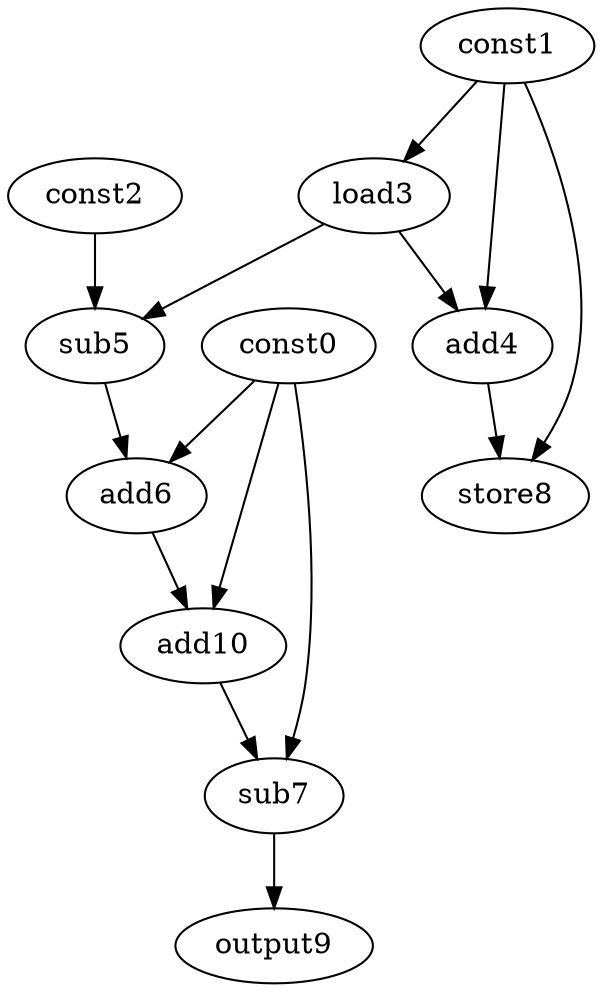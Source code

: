 digraph G { 
const0[opcode=const]; 
const1[opcode=const]; 
const2[opcode=const]; 
load3[opcode=load]; 
add4[opcode=add]; 
sub5[opcode=sub]; 
add6[opcode=add]; 
sub7[opcode=sub]; 
store8[opcode=store]; 
output9[opcode=output]; 
add10[opcode=add]; 
const1->load3[operand=0];
const1->add4[operand=0];
load3->add4[operand=1];
const2->sub5[operand=0];
load3->sub5[operand=1];
const0->add6[operand=0];
sub5->add6[operand=1];
const1->store8[operand=0];
add4->store8[operand=1];
const0->add10[operand=0];
add6->add10[operand=1];
const0->sub7[operand=0];
add10->sub7[operand=1];
sub7->output9[operand=0];
}
